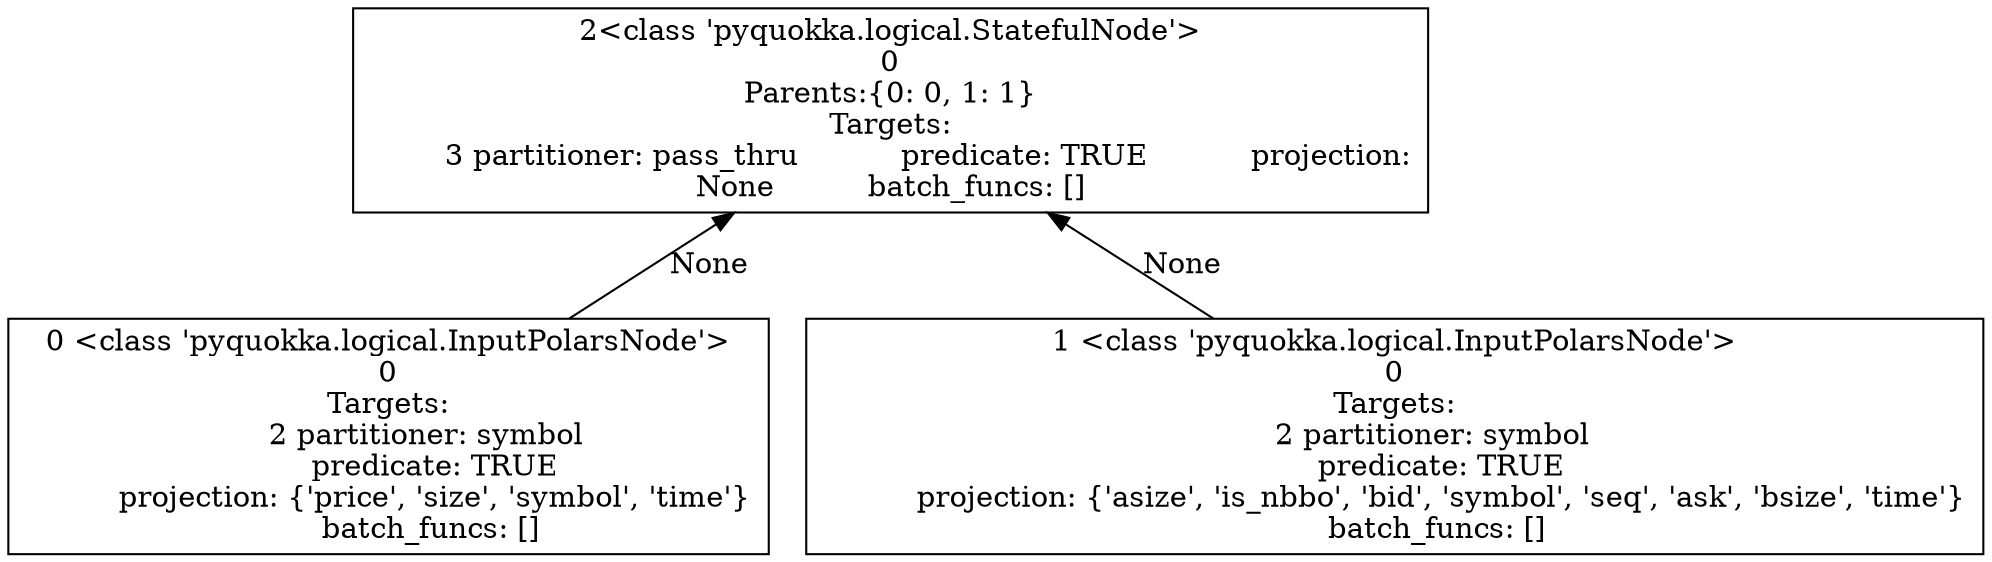 digraph "logical-plan" {
	graph [rankdir=BT]
	node [shape=box]
	2 [label="2<class 'pyquokka.logical.StatefulNode'>
0
Parents:{0: 0, 1: 1}
Targets:
	3 partitioner: pass_thru           predicate: TRUE           projection:
None          batch_funcs: []"]
	0 [label="0 <class 'pyquokka.logical.InputPolarsNode'>
0
Targets:
	2 partitioner: symbol
	  predicate: TRUE
	  projection: {'price', 'size', 'symbol', 'time'}
	 batch_funcs: []"]
	0 -> 2 [label=None]
	1 [label="1 <class 'pyquokka.logical.InputPolarsNode'>
0
Targets:
	2 partitioner: symbol
	  predicate: TRUE
	  projection: {'asize', 'is_nbbo', 'bid', 'symbol', 'seq', 'ask', 'bsize', 'time'}
	 batch_funcs: []"]
	1 -> 2 [label=None]
}

